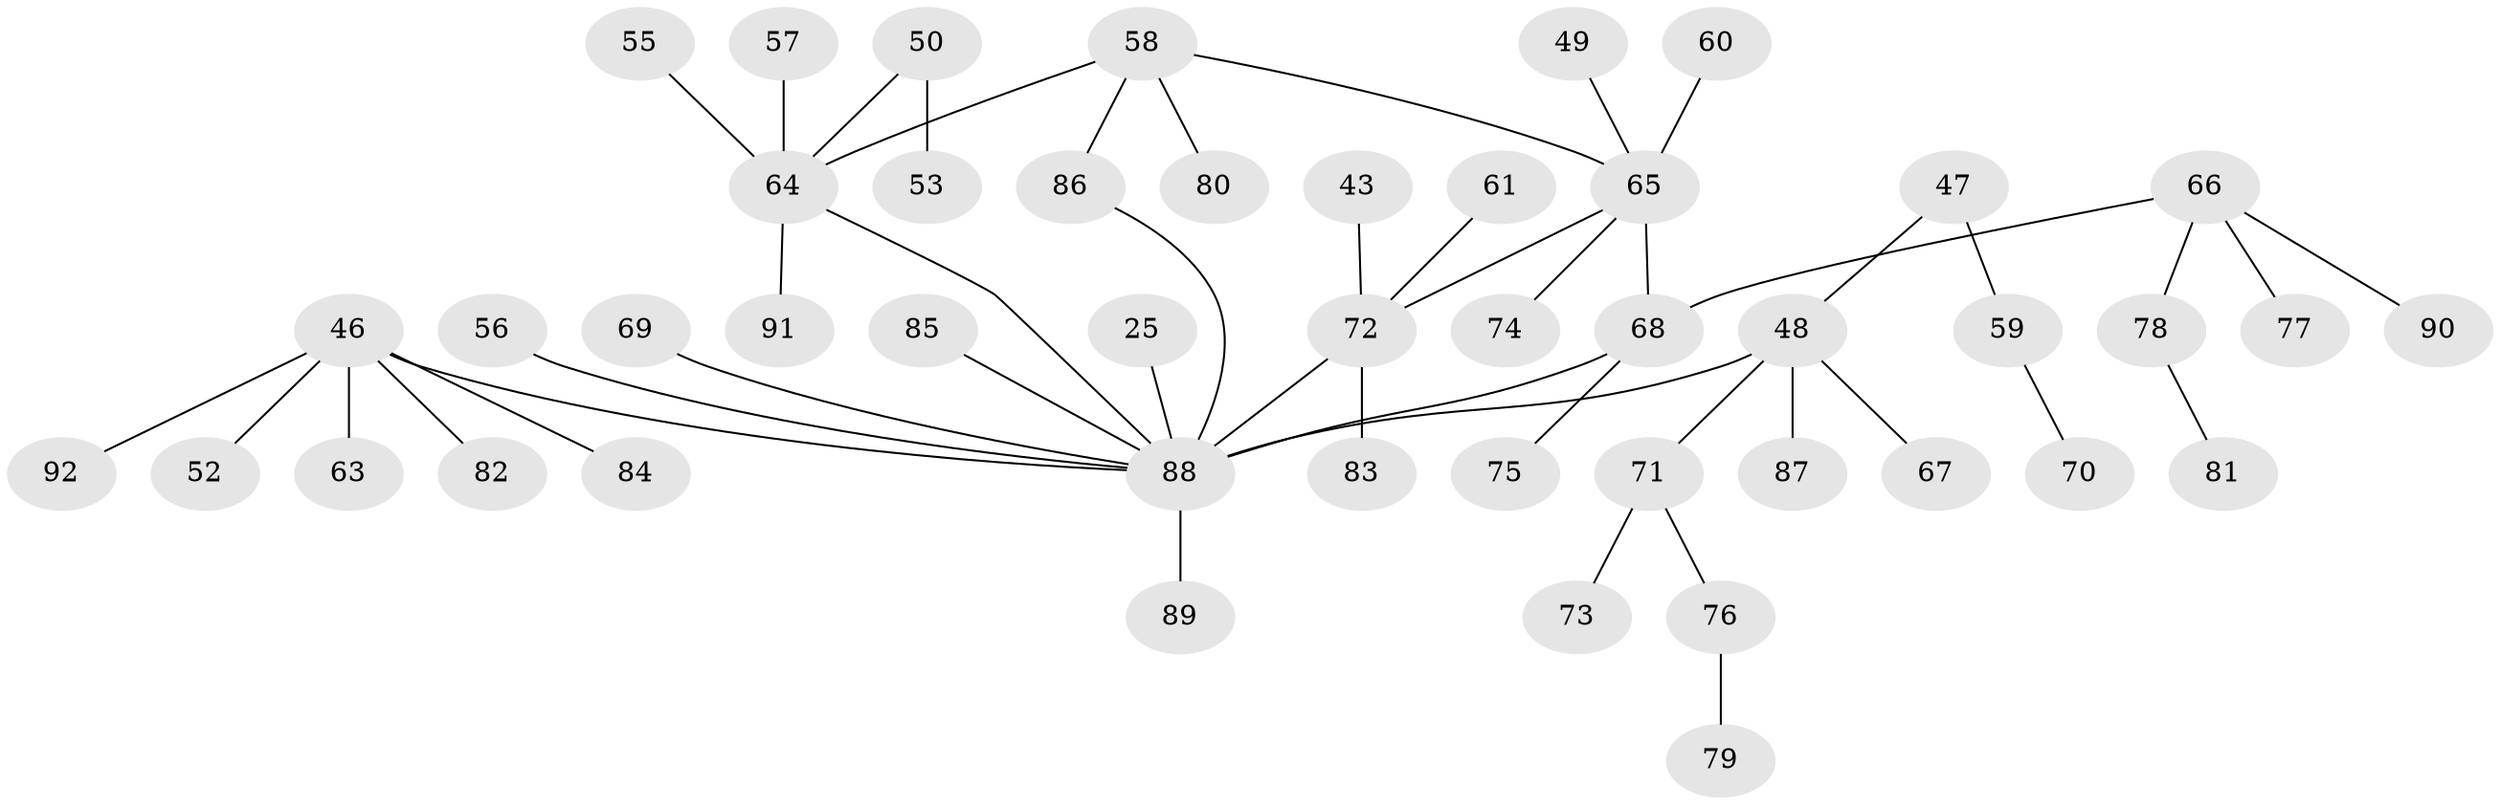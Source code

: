 // original degree distribution, {5: 0.08695652173913043, 4: 0.043478260869565216, 3: 0.18478260869565216, 2: 0.2391304347826087, 1: 0.44565217391304346}
// Generated by graph-tools (version 1.1) at 2025/42/03/09/25 04:42:26]
// undirected, 46 vertices, 48 edges
graph export_dot {
graph [start="1"]
  node [color=gray90,style=filled];
  25;
  43;
  46 [super="+26+42"];
  47;
  48 [super="+5"];
  49;
  50;
  52;
  53;
  55;
  56;
  57;
  58 [super="+16+28"];
  59;
  60;
  61;
  63;
  64 [super="+39+45+30+40+44"];
  65 [super="+11+6+18+37+32"];
  66 [super="+20+35+31"];
  67;
  68 [super="+13+8+14+36"];
  69;
  70;
  71;
  72 [super="+41+38"];
  73;
  74;
  75;
  76;
  77;
  78;
  79;
  80;
  81;
  82;
  83;
  84;
  85;
  86 [super="+23+29+34"];
  87;
  88 [super="+62"];
  89;
  90;
  91;
  92;
  25 -- 88;
  43 -- 72;
  46 -- 63;
  46 -- 92;
  46 -- 82;
  46 -- 84;
  46 -- 52;
  46 -- 88;
  47 -- 59;
  47 -- 48;
  48 -- 87;
  48 -- 67;
  48 -- 71;
  48 -- 88;
  49 -- 65;
  50 -- 53;
  50 -- 64;
  55 -- 64;
  56 -- 88;
  57 -- 64;
  58 -- 80;
  58 -- 86;
  58 -- 65;
  58 -- 64;
  59 -- 70;
  60 -- 65;
  61 -- 72;
  64 -- 91;
  64 -- 88;
  65 -- 74;
  65 -- 68;
  65 -- 72;
  66 -- 90;
  66 -- 68;
  66 -- 77;
  66 -- 78;
  68 -- 75;
  68 -- 88 [weight=2];
  69 -- 88;
  71 -- 73;
  71 -- 76;
  72 -- 88 [weight=2];
  72 -- 83;
  76 -- 79;
  78 -- 81;
  85 -- 88;
  86 -- 88;
  88 -- 89;
}
